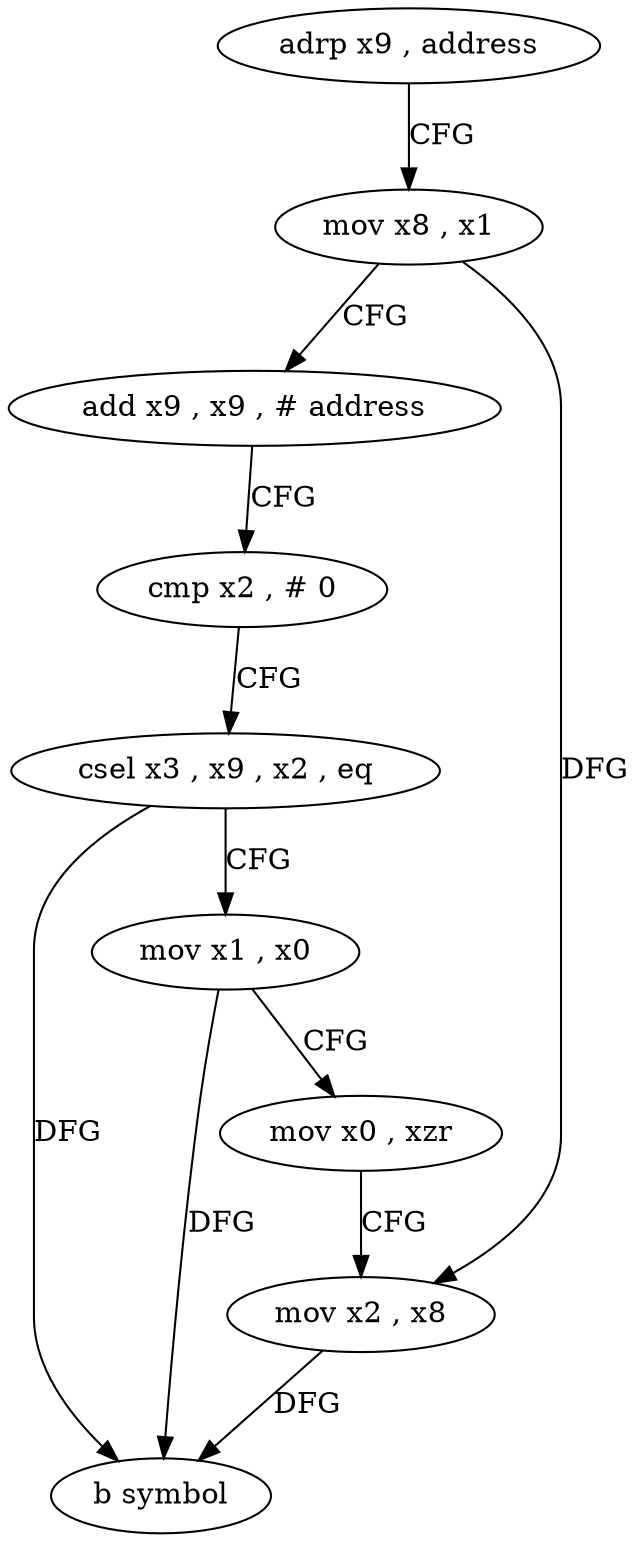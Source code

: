 digraph "func" {
"164392" [label = "adrp x9 , address" ]
"164396" [label = "mov x8 , x1" ]
"164400" [label = "add x9 , x9 , # address" ]
"164404" [label = "cmp x2 , # 0" ]
"164408" [label = "csel x3 , x9 , x2 , eq" ]
"164412" [label = "mov x1 , x0" ]
"164416" [label = "mov x0 , xzr" ]
"164420" [label = "mov x2 , x8" ]
"164424" [label = "b symbol" ]
"164392" -> "164396" [ label = "CFG" ]
"164396" -> "164400" [ label = "CFG" ]
"164396" -> "164420" [ label = "DFG" ]
"164400" -> "164404" [ label = "CFG" ]
"164404" -> "164408" [ label = "CFG" ]
"164408" -> "164412" [ label = "CFG" ]
"164408" -> "164424" [ label = "DFG" ]
"164412" -> "164416" [ label = "CFG" ]
"164412" -> "164424" [ label = "DFG" ]
"164416" -> "164420" [ label = "CFG" ]
"164420" -> "164424" [ label = "DFG" ]
}
